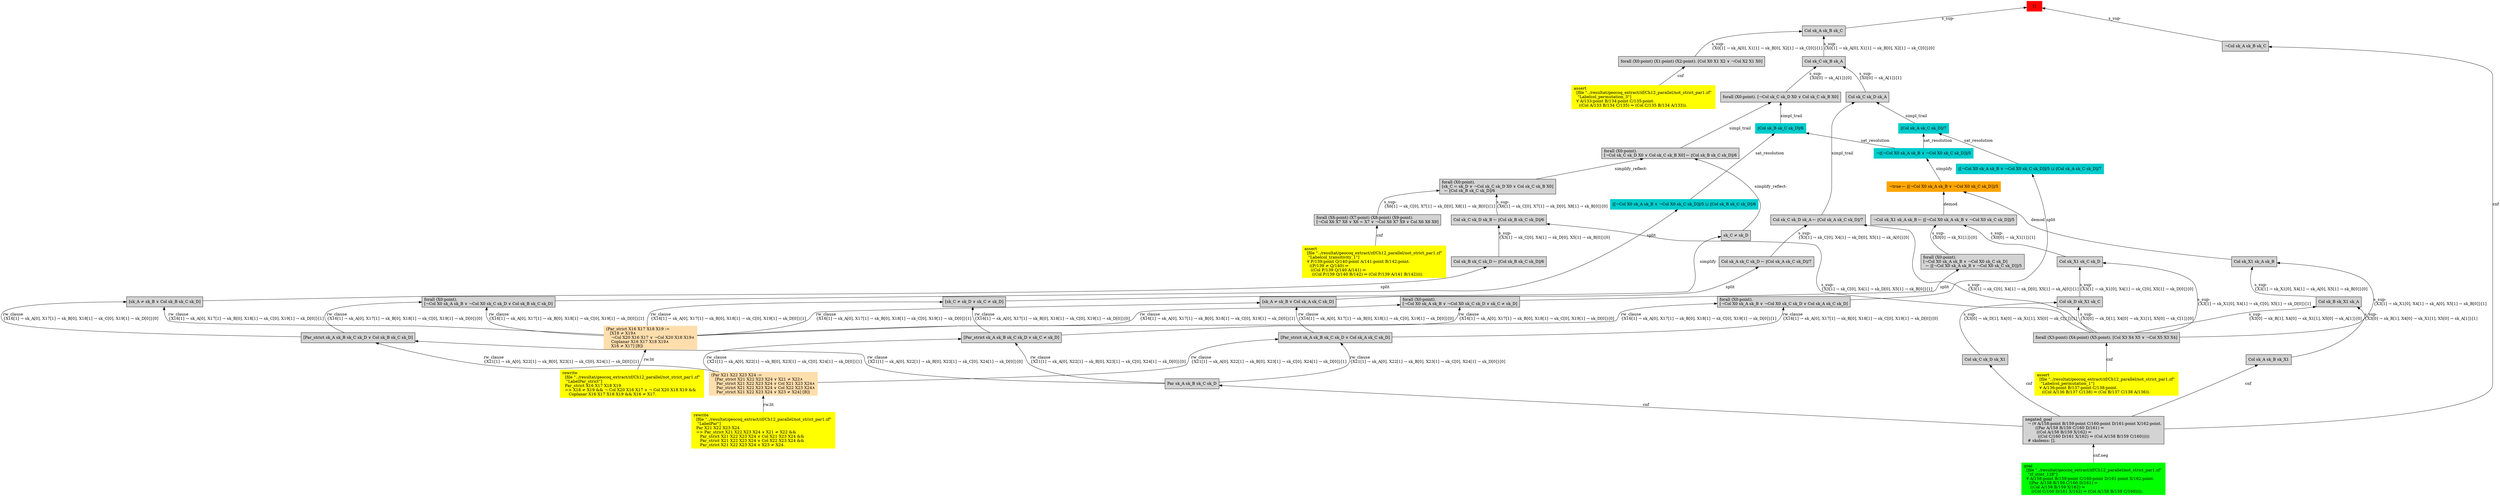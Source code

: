 digraph "unsat_graph" {
  vertex_0 [color=red, label="[]", shape=box, style=filled];
  vertex_0 -> vertex_1 [label="s_sup-\l", dir="back"];
  vertex_1 [shape=box, label="¬Col sk_A sk_B sk_C\l", style=filled];
  vertex_1 -> vertex_2 [label="cnf", dir="back"];
  vertex_2 [shape=box, label="negated_goal\l  ¬ (∀ A/158:point B/159:point C/160:point D/161:point X/162:point.\l        ((Par A/158 B/159 C/160 D/161) ⇒\l         ((Col A/158 B/159 X/162) ⇒\l          ((Col C/160 D/161 X/162) ⇒ (Col A/158 B/159 C/160)))))\l  # skolems: [].\l", style=filled];
  vertex_2 -> vertex_3 [label="cnf.neg", dir="back"];
  vertex_3 [color=green, shape=box, label="goal\l  [file \"../resultat/geocoq_extract/zf/Ch12_parallel/not_strict_par1.zf\" \l   \"zf_stmt_128\"]\l  ∀ A/158:point B/159:point C/160:point D/161:point X/162:point.\l    ((Par A/158 B/159 C/160 D/161) ⇒\l     ((Col A/158 B/159 X/162) ⇒\l      ((Col C/160 D/161 X/162) ⇒ (Col A/158 B/159 C/160)))).\l", style=filled];
  vertex_0 -> vertex_4 [label="s_sup-\l", dir="back"];
  vertex_4 [shape=box, label="Col sk_A sk_B sk_C\l", style=filled];
  vertex_4 -> vertex_5 [label="s_sup-\l\{X0[1] → sk_A[0], X1[1] → sk_B[0], X2[1] → sk_C[0]\}[1]\l", dir="back"];
  vertex_5 [shape=box, label="forall (X0:point) (X1:point) (X2:point). [Col X0 X1 X2 ∨ ¬Col X2 X1 X0]\l", style=filled];
  vertex_5 -> vertex_6 [label="cnf", dir="back"];
  vertex_6 [color=yellow, shape=box, label="assert\l  [file \"../resultat/geocoq_extract/zf/Ch12_parallel/not_strict_par1.zf\" \l   \"Labelcol_permutation_3\"]\l  ∀ A/133:point B/134:point C/135:point.\l    ((Col A/133 B/134 C/135) ⇒ (Col C/135 B/134 A/133)).\l", style=filled];
  vertex_4 -> vertex_7 [label="s_sup-\l\{X0[1] → sk_A[0], X1[1] → sk_B[0], X2[1] → sk_C[0]\}[0]\l", dir="back"];
  vertex_7 [shape=box, label="Col sk_C sk_B sk_A\l", style=filled];
  vertex_7 -> vertex_8 [label="s_sup-\l\{X0[0] → sk_A[1]\}[0]\l", dir="back"];
  vertex_8 [shape=box, label="forall (X0:point). [¬Col sk_C sk_D X0 ∨ Col sk_C sk_B X0]\l", style=filled];
  vertex_8 -> vertex_9 [label="simpl_trail", dir="back"];
  vertex_9 [color=cyan3, shape=box, label="⟦Col sk_B sk_C sk_D⟧/6\l", style=filled];
  vertex_9 -> vertex_10 [label="sat_resolution", dir="back"];
  vertex_10 [color=cyan3, shape=box, label="¬⟦[¬Col X0 sk_A sk_B ∨ ¬Col X0 sk_C sk_D]⟧/5\l", style=filled];
  vertex_10 -> vertex_11 [label="simplify", dir="back"];
  vertex_11 [color=orange, shape=box, label="¬true ← ⟦[¬Col X0 sk_A sk_B ∨ ¬Col X0 sk_C sk_D]⟧/5\l", style=filled];
  vertex_11 -> vertex_12 [label="demod", dir="back"];
  vertex_12 [shape=box, label="Col sk_X1 sk_A sk_B\l", style=filled];
  vertex_12 -> vertex_13 [label="s_sup-\l\{X3[1] → sk_X1[0], X4[1] → sk_A[0], X5[1] → sk_B[0]\}[1]\l", dir="back"];
  vertex_13 [shape=box, label="forall (X3:point) (X4:point) (X5:point). [Col X3 X4 X5 ∨ ¬Col X5 X3 X4]\l", style=filled];
  vertex_13 -> vertex_14 [label="cnf", dir="back"];
  vertex_14 [color=yellow, shape=box, label="assert\l  [file \"../resultat/geocoq_extract/zf/Ch12_parallel/not_strict_par1.zf\" \l   \"Labelcol_permutation_1\"]\l  ∀ A/136:point B/137:point C/138:point.\l    ((Col A/136 B/137 C/138) ⇒ (Col B/137 C/138 A/136)).\l", style=filled];
  vertex_12 -> vertex_15 [label="s_sup-\l\{X3[1] → sk_X1[0], X4[1] → sk_A[0], X5[1] → sk_B[0]\}[0]\l", dir="back"];
  vertex_15 [shape=box, label="Col sk_B sk_X1 sk_A\l", style=filled];
  vertex_15 -> vertex_13 [label="s_sup-\l\{X3[0] → sk_B[1], X4[0] → sk_X1[1], X5[0] → sk_A[1]\}[0]\l", dir="back"];
  vertex_15 -> vertex_16 [label="s_sup-\l\{X3[0] → sk_B[1], X4[0] → sk_X1[1], X5[0] → sk_A[1]\}[1]\l", dir="back"];
  vertex_16 [shape=box, label="Col sk_A sk_B sk_X1\l", style=filled];
  vertex_16 -> vertex_2 [label="cnf", dir="back"];
  vertex_11 -> vertex_17 [label="demod", dir="back"];
  vertex_17 [shape=box, label="¬Col sk_X1 sk_A sk_B ← ⟦[¬Col X0 sk_A sk_B ∨ ¬Col X0 sk_C sk_D]⟧/5\l", style=filled];
  vertex_17 -> vertex_18 [label="s_sup-\l\{X0[0] → sk_X1[1]\}[0]\l", dir="back"];
  vertex_18 [shape=box, label="forall (X0:point).\l[¬Col X0 sk_A sk_B ∨ ¬Col X0 sk_C sk_D]\l  ← ⟦[¬Col X0 sk_A sk_B ∨ ¬Col X0 sk_C sk_D]⟧/5\l", style=filled];
  vertex_18 -> vertex_19 [label="split", dir="back"];
  vertex_19 [shape=box, label="forall (X0:point).\l[¬Col X0 sk_A sk_B ∨ ¬Col X0 sk_C sk_D ∨ sk_C ≠ sk_D]\l", style=filled];
  vertex_19 -> vertex_20 [label="rw_clause\l\{X16[1] → sk_A[0], X17[1] → sk_B[0], X18[1] → sk_C[0], X19[1] → sk_D[0]\}[1]\l", dir="back"];
  vertex_20 [color=navajowhite, shape=box, label="(Par_strict X16 X17 X18 X19 :=\l   [X18 ≠ X19∧\l    ¬Col X20 X16 X17 ∨ ¬Col X20 X18 X19∧\l    Coplanar X16 X17 X18 X19∧\l    X16 ≠ X17] [B])\l", style=filled];
  vertex_20 -> vertex_21 [label="rw.lit", dir="back"];
  vertex_21 [color=yellow, shape=box, label="rewrite\l  [file \"../resultat/geocoq_extract/zf/Ch12_parallel/not_strict_par1.zf\" \l   \"LabelPar_strict\"]\l  Par_strict X16 X17 X18 X19\l  =\> X18 ≠ X19 && ¬ Col X20 X16 X17 ∨ ¬ Col X20 X18 X19 && \l     Coplanar X16 X17 X18 X19 && X16 ≠ X17.\l", style=filled];
  vertex_19 -> vertex_22 [label="rw_clause\l\{X16[1] → sk_A[0], X17[1] → sk_B[0], X18[1] → sk_C[0], X19[1] → sk_D[0]\}[0]\l", dir="back"];
  vertex_22 [shape=box, label="[Par_strict sk_A sk_B sk_C sk_D ∨ sk_C ≠ sk_D]\l", style=filled];
  vertex_22 -> vertex_23 [label="rw_clause\l\{X21[1] → sk_A[0], X22[1] → sk_B[0], X23[1] → sk_C[0], X24[1] → sk_D[0]\}[1]\l", dir="back"];
  vertex_23 [color=navajowhite, shape=box, label="(Par X21 X22 X23 X24 :=\l   [Par_strict X21 X22 X23 X24 ∨ X21 ≠ X22∧\l    Par_strict X21 X22 X23 X24 ∨ Col X21 X23 X24∧\l    Par_strict X21 X22 X23 X24 ∨ Col X22 X23 X24∧\l    Par_strict X21 X22 X23 X24 ∨ X23 ≠ X24] [B])\l", style=filled];
  vertex_23 -> vertex_24 [label="rw.lit", dir="back"];
  vertex_24 [color=yellow, shape=box, label="rewrite\l  [file \"../resultat/geocoq_extract/zf/Ch12_parallel/not_strict_par1.zf\" \l   \"LabelPar\"]\l  Par X21 X22 X23 X24\l  =\> Par_strict X21 X22 X23 X24 ∨ X21 ≠ X22 && \l     Par_strict X21 X22 X23 X24 ∨ Col X21 X23 X24 && \l     Par_strict X21 X22 X23 X24 ∨ Col X22 X23 X24 && \l     Par_strict X21 X22 X23 X24 ∨ X23 ≠ X24.\l", style=filled];
  vertex_22 -> vertex_25 [label="rw_clause\l\{X21[1] → sk_A[0], X22[1] → sk_B[0], X23[1] → sk_C[0], X24[1] → sk_D[0]\}[0]\l", dir="back"];
  vertex_25 [shape=box, label="Par sk_A sk_B sk_C sk_D\l", style=filled];
  vertex_25 -> vertex_2 [label="cnf", dir="back"];
  vertex_17 -> vertex_26 [label="s_sup-\l\{X0[0] → sk_X1[1]\}[1]\l", dir="back"];
  vertex_26 [shape=box, label="Col sk_X1 sk_C sk_D\l", style=filled];
  vertex_26 -> vertex_13 [label="s_sup-\l\{X3[1] → sk_X1[0], X4[1] → sk_C[0], X5[1] → sk_D[0]\}[1]\l", dir="back"];
  vertex_26 -> vertex_27 [label="s_sup-\l\{X3[1] → sk_X1[0], X4[1] → sk_C[0], X5[1] → sk_D[0]\}[0]\l", dir="back"];
  vertex_27 [shape=box, label="Col sk_D sk_X1 sk_C\l", style=filled];
  vertex_27 -> vertex_13 [label="s_sup-\l\{X3[0] → sk_D[1], X4[0] → sk_X1[1], X5[0] → sk_C[1]\}[0]\l", dir="back"];
  vertex_27 -> vertex_28 [label="s_sup-\l\{X3[0] → sk_D[1], X4[0] → sk_X1[1], X5[0] → sk_C[1]\}[1]\l", dir="back"];
  vertex_28 [shape=box, label="Col sk_C sk_D sk_X1\l", style=filled];
  vertex_28 -> vertex_2 [label="cnf", dir="back"];
  vertex_9 -> vertex_29 [label="sat_resolution", dir="back"];
  vertex_29 [color=cyan3, shape=box, label="⟦[¬Col X0 sk_A sk_B ∨ ¬Col X0 sk_C sk_D]⟧/5 ⊔ ⟦Col sk_B sk_C sk_D⟧/6\l", style=filled];
  vertex_29 -> vertex_30 [label="split", dir="back"];
  vertex_30 [shape=box, label="forall (X0:point).\l[¬Col X0 sk_A sk_B ∨ ¬Col X0 sk_C sk_D ∨ Col sk_B sk_C sk_D]\l", style=filled];
  vertex_30 -> vertex_20 [label="rw_clause\l\{X16[1] → sk_A[0], X17[1] → sk_B[0], X18[1] → sk_C[0], X19[1] → sk_D[0]\}[1]\l", dir="back"];
  vertex_30 -> vertex_31 [label="rw_clause\l\{X16[1] → sk_A[0], X17[1] → sk_B[0], X18[1] → sk_C[0], X19[1] → sk_D[0]\}[0]\l", dir="back"];
  vertex_31 [shape=box, label="[Par_strict sk_A sk_B sk_C sk_D ∨ Col sk_B sk_C sk_D]\l", style=filled];
  vertex_31 -> vertex_23 [label="rw_clause\l\{X21[1] → sk_A[0], X22[1] → sk_B[0], X23[1] → sk_C[0], X24[1] → sk_D[0]\}[1]\l", dir="back"];
  vertex_31 -> vertex_25 [label="rw_clause\l\{X21[1] → sk_A[0], X22[1] → sk_B[0], X23[1] → sk_C[0], X24[1] → sk_D[0]\}[0]\l", dir="back"];
  vertex_8 -> vertex_32 [label="simpl_trail", dir="back"];
  vertex_32 [shape=box, label="forall (X0:point).\l[¬Col sk_C sk_D X0 ∨ Col sk_C sk_B X0] ← ⟦Col sk_B sk_C sk_D⟧/6\l", style=filled];
  vertex_32 -> vertex_33 [label="simplify_reflect-", dir="back"];
  vertex_33 [shape=box, label="sk_C ≠ sk_D\l", style=filled];
  vertex_33 -> vertex_34 [label="simplify", dir="back"];
  vertex_34 [shape=box, label="[sk_C ≠ sk_D ∨ sk_C ≠ sk_D]\l", style=filled];
  vertex_34 -> vertex_20 [label="rw_clause\l\{X16[1] → sk_A[0], X17[1] → sk_B[0], X18[1] → sk_C[0], X19[1] → sk_D[0]\}[1]\l", dir="back"];
  vertex_34 -> vertex_22 [label="rw_clause\l\{X16[1] → sk_A[0], X17[1] → sk_B[0], X18[1] → sk_C[0], X19[1] → sk_D[0]\}[0]\l", dir="back"];
  vertex_32 -> vertex_35 [label="simplify_reflect-", dir="back"];
  vertex_35 [shape=box, label="forall (X0:point).\l[sk_C = sk_D ∨ ¬Col sk_C sk_D X0 ∨ Col sk_C sk_B X0]\l  ← ⟦Col sk_B sk_C sk_D⟧/6\l", style=filled];
  vertex_35 -> vertex_36 [label="s_sup-\l\{X6[1] → sk_C[0], X7[1] → sk_D[0], X8[1] → sk_B[0]\}[1]\l", dir="back"];
  vertex_36 [shape=box, label="forall (X6:point) (X7:point) (X8:point) (X9:point).\l[¬Col X6 X7 X8 ∨ X6 = X7 ∨ ¬Col X6 X7 X9 ∨ Col X6 X8 X9]\l", style=filled];
  vertex_36 -> vertex_37 [label="cnf", dir="back"];
  vertex_37 [color=yellow, shape=box, label="assert\l  [file \"../resultat/geocoq_extract/zf/Ch12_parallel/not_strict_par1.zf\" \l   \"Labelcol_transitivity_1\"]\l  ∀ P/139:point Q/140:point A/141:point B/142:point.\l    ((P/139 ≠ Q/140) ⇒\l     ((Col P/139 Q/140 A/141) ⇒\l      ((Col P/139 Q/140 B/142) ⇒ (Col P/139 A/141 B/142)))).\l", style=filled];
  vertex_35 -> vertex_38 [label="s_sup-\l\{X6[1] → sk_C[0], X7[1] → sk_D[0], X8[1] → sk_B[0]\}[0]\l", dir="back"];
  vertex_38 [shape=box, label="Col sk_C sk_D sk_B ← ⟦Col sk_B sk_C sk_D⟧/6\l", style=filled];
  vertex_38 -> vertex_13 [label="s_sup-\l\{X3[1] → sk_C[0], X4[1] → sk_D[0], X5[1] → sk_B[0]\}[1]\l", dir="back"];
  vertex_38 -> vertex_39 [label="s_sup-\l\{X3[1] → sk_C[0], X4[1] → sk_D[0], X5[1] → sk_B[0]\}[0]\l", dir="back"];
  vertex_39 [shape=box, label="Col sk_B sk_C sk_D ← ⟦Col sk_B sk_C sk_D⟧/6\l", style=filled];
  vertex_39 -> vertex_40 [label="split", dir="back"];
  vertex_40 [shape=box, label="[sk_A ≠ sk_B ∨ Col sk_B sk_C sk_D]\l", style=filled];
  vertex_40 -> vertex_20 [label="rw_clause\l\{X16[1] → sk_A[0], X17[1] → sk_B[0], X18[1] → sk_C[0], X19[1] → sk_D[0]\}[1]\l", dir="back"];
  vertex_40 -> vertex_31 [label="rw_clause\l\{X16[1] → sk_A[0], X17[1] → sk_B[0], X18[1] → sk_C[0], X19[1] → sk_D[0]\}[0]\l", dir="back"];
  vertex_7 -> vertex_41 [label="s_sup-\l\{X0[0] → sk_A[1]\}[1]\l", dir="back"];
  vertex_41 [shape=box, label="Col sk_C sk_D sk_A\l", style=filled];
  vertex_41 -> vertex_42 [label="simpl_trail", dir="back"];
  vertex_42 [color=cyan3, shape=box, label="⟦Col sk_A sk_C sk_D⟧/7\l", style=filled];
  vertex_42 -> vertex_10 [label="sat_resolution", dir="back"];
  vertex_42 -> vertex_43 [label="sat_resolution", dir="back"];
  vertex_43 [color=cyan3, shape=box, label="⟦[¬Col X0 sk_A sk_B ∨ ¬Col X0 sk_C sk_D]⟧/5 ⊔ ⟦Col sk_A sk_C sk_D⟧/7\l", style=filled];
  vertex_43 -> vertex_44 [label="split", dir="back"];
  vertex_44 [shape=box, label="forall (X0:point).\l[¬Col X0 sk_A sk_B ∨ ¬Col X0 sk_C sk_D ∨ Col sk_A sk_C sk_D]\l", style=filled];
  vertex_44 -> vertex_20 [label="rw_clause\l\{X16[1] → sk_A[0], X17[1] → sk_B[0], X18[1] → sk_C[0], X19[1] → sk_D[0]\}[1]\l", dir="back"];
  vertex_44 -> vertex_45 [label="rw_clause\l\{X16[1] → sk_A[0], X17[1] → sk_B[0], X18[1] → sk_C[0], X19[1] → sk_D[0]\}[0]\l", dir="back"];
  vertex_45 [shape=box, label="[Par_strict sk_A sk_B sk_C sk_D ∨ Col sk_A sk_C sk_D]\l", style=filled];
  vertex_45 -> vertex_23 [label="rw_clause\l\{X21[1] → sk_A[0], X22[1] → sk_B[0], X23[1] → sk_C[0], X24[1] → sk_D[0]\}[1]\l", dir="back"];
  vertex_45 -> vertex_25 [label="rw_clause\l\{X21[1] → sk_A[0], X22[1] → sk_B[0], X23[1] → sk_C[0], X24[1] → sk_D[0]\}[0]\l", dir="back"];
  vertex_41 -> vertex_46 [label="simpl_trail", dir="back"];
  vertex_46 [shape=box, label="Col sk_C sk_D sk_A ← ⟦Col sk_A sk_C sk_D⟧/7\l", style=filled];
  vertex_46 -> vertex_13 [label="s_sup-\l\{X3[1] → sk_C[0], X4[1] → sk_D[0], X5[1] → sk_A[0]\}[1]\l", dir="back"];
  vertex_46 -> vertex_47 [label="s_sup-\l\{X3[1] → sk_C[0], X4[1] → sk_D[0], X5[1] → sk_A[0]\}[0]\l", dir="back"];
  vertex_47 [shape=box, label="Col sk_A sk_C sk_D ← ⟦Col sk_A sk_C sk_D⟧/7\l", style=filled];
  vertex_47 -> vertex_48 [label="split", dir="back"];
  vertex_48 [shape=box, label="[sk_A ≠ sk_B ∨ Col sk_A sk_C sk_D]\l", style=filled];
  vertex_48 -> vertex_20 [label="rw_clause\l\{X16[1] → sk_A[0], X17[1] → sk_B[0], X18[1] → sk_C[0], X19[1] → sk_D[0]\}[1]\l", dir="back"];
  vertex_48 -> vertex_45 [label="rw_clause\l\{X16[1] → sk_A[0], X17[1] → sk_B[0], X18[1] → sk_C[0], X19[1] → sk_D[0]\}[0]\l", dir="back"];
  }


